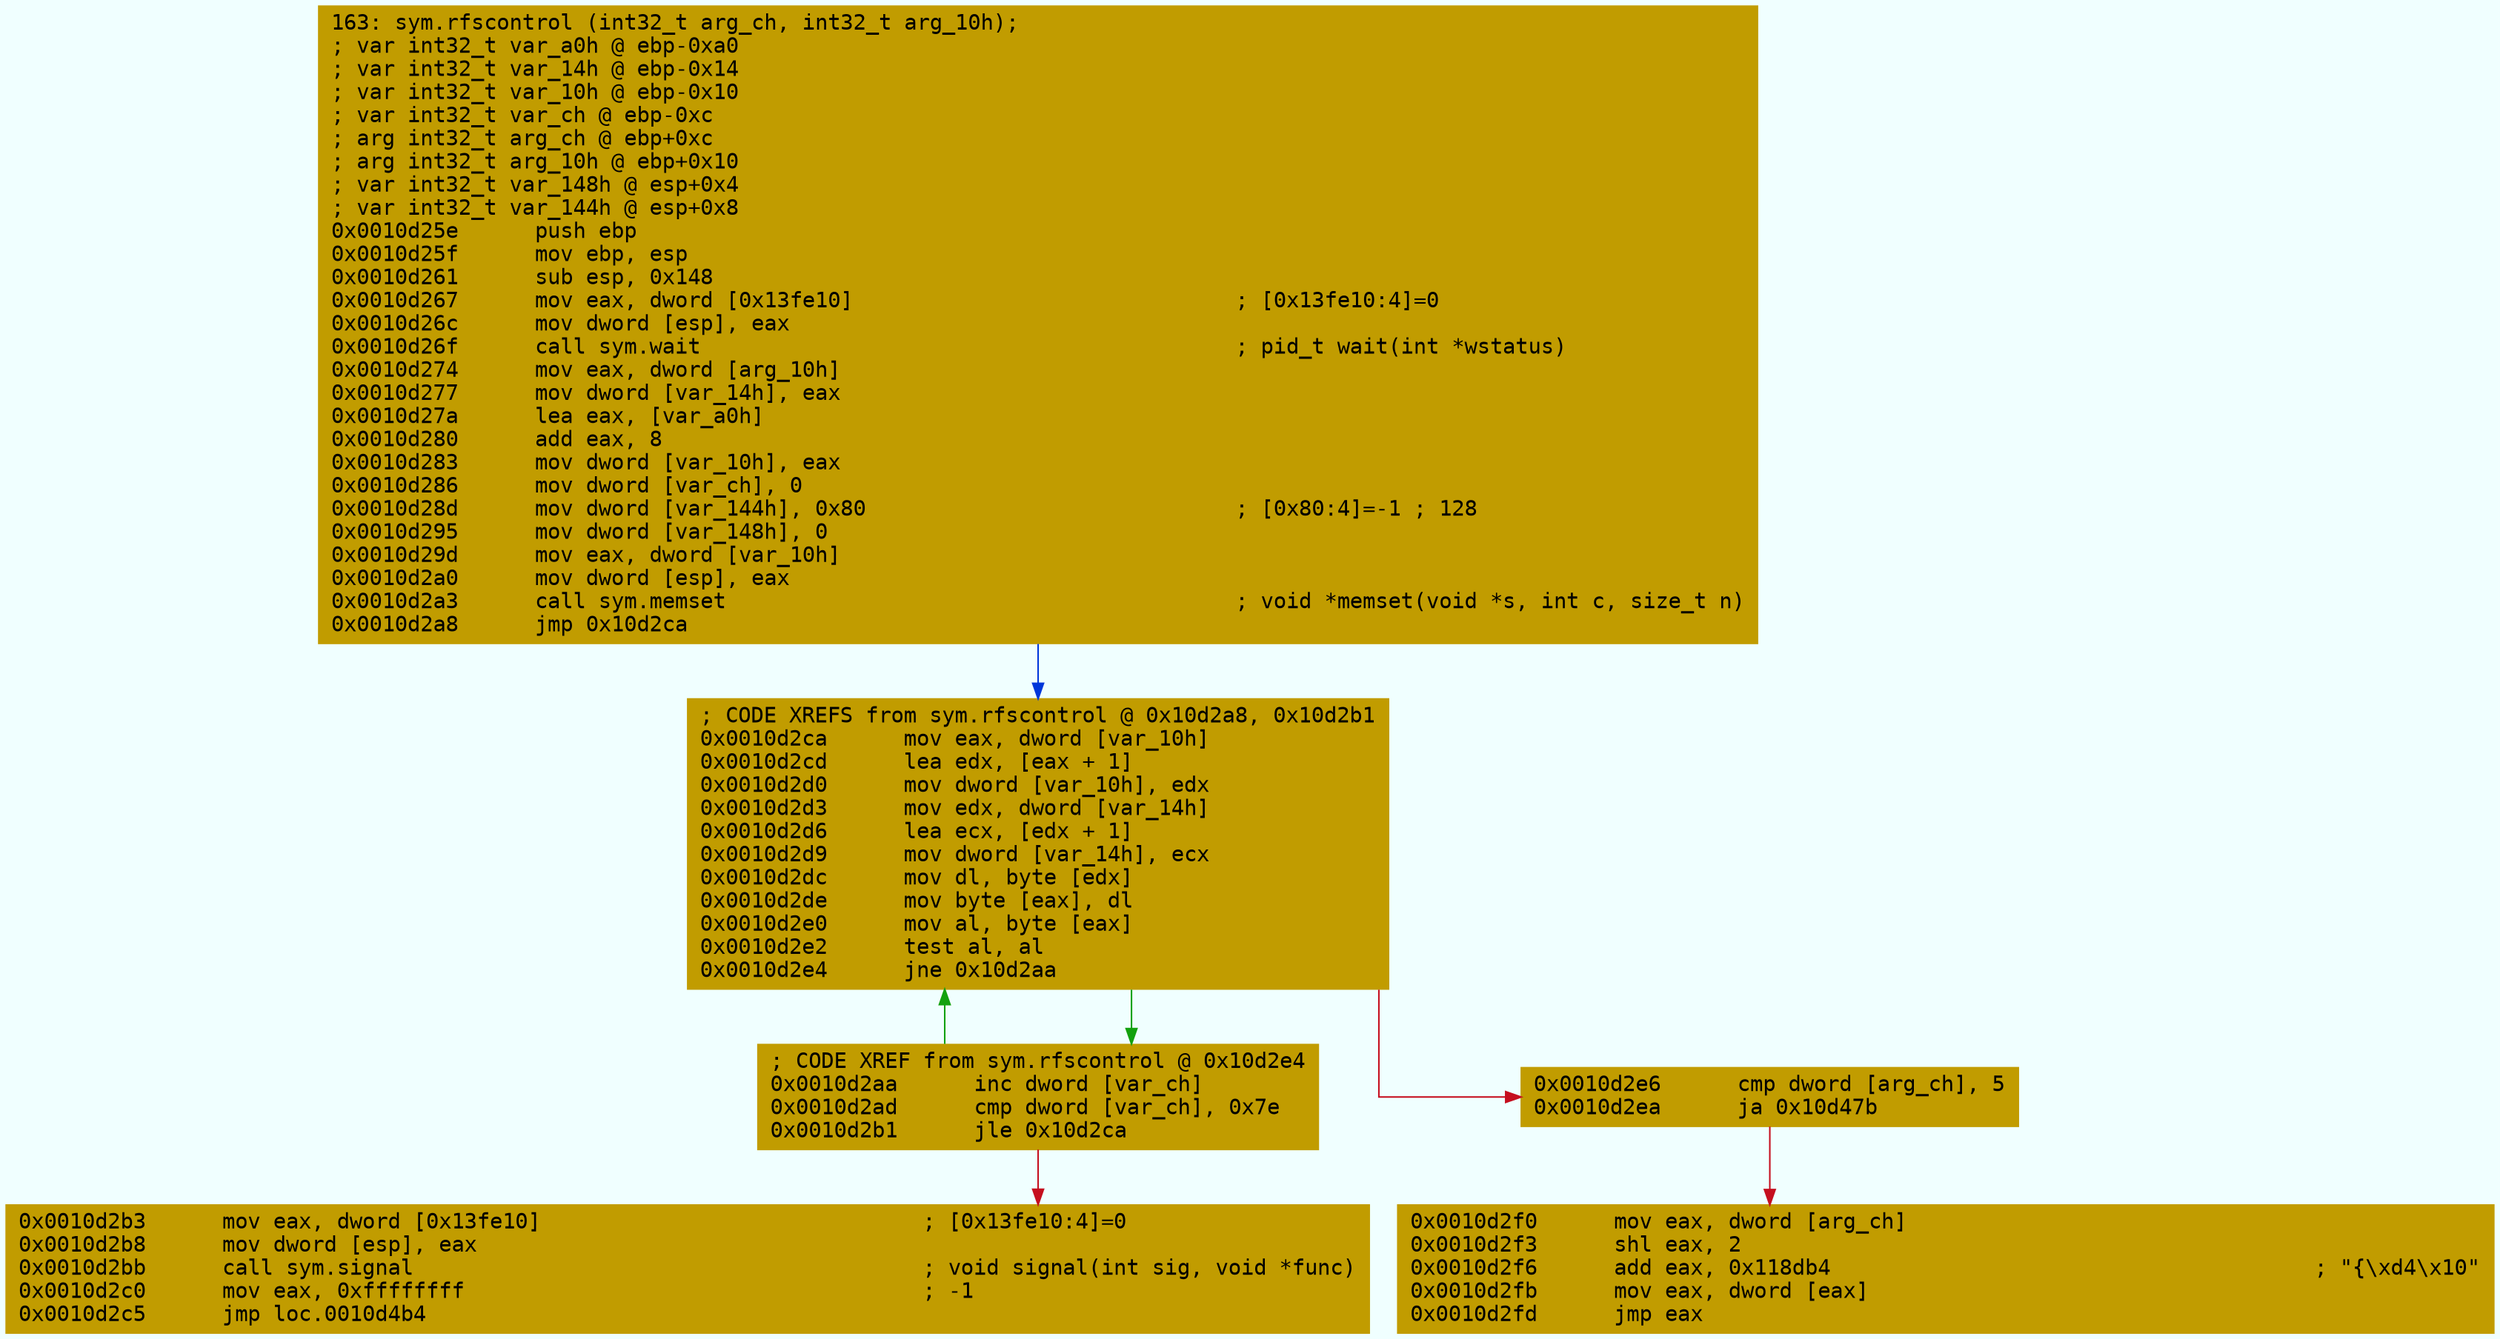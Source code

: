 digraph code {
	graph [bgcolor=azure fontsize=8 fontname="Courier" splines="ortho"];
	node [fillcolor=gray style=filled shape=box];
	edge [arrowhead="normal"];
	"0x0010d25e" [URL="sym.rfscontrol/0x0010d25e", fillcolor="#c19c00",color="#c19c00", fontname="Courier",label="163: sym.rfscontrol (int32_t arg_ch, int32_t arg_10h);\l; var int32_t var_a0h @ ebp-0xa0\l; var int32_t var_14h @ ebp-0x14\l; var int32_t var_10h @ ebp-0x10\l; var int32_t var_ch @ ebp-0xc\l; arg int32_t arg_ch @ ebp+0xc\l; arg int32_t arg_10h @ ebp+0x10\l; var int32_t var_148h @ esp+0x4\l; var int32_t var_144h @ esp+0x8\l0x0010d25e      push ebp\l0x0010d25f      mov ebp, esp\l0x0010d261      sub esp, 0x148\l0x0010d267      mov eax, dword [0x13fe10]                              ; [0x13fe10:4]=0\l0x0010d26c      mov dword [esp], eax\l0x0010d26f      call sym.wait                                          ; pid_t wait(int *wstatus)\l0x0010d274      mov eax, dword [arg_10h]\l0x0010d277      mov dword [var_14h], eax\l0x0010d27a      lea eax, [var_a0h]\l0x0010d280      add eax, 8\l0x0010d283      mov dword [var_10h], eax\l0x0010d286      mov dword [var_ch], 0\l0x0010d28d      mov dword [var_144h], 0x80                             ; [0x80:4]=-1 ; 128\l0x0010d295      mov dword [var_148h], 0\l0x0010d29d      mov eax, dword [var_10h]\l0x0010d2a0      mov dword [esp], eax\l0x0010d2a3      call sym.memset                                        ; void *memset(void *s, int c, size_t n)\l0x0010d2a8      jmp 0x10d2ca\l"]
	"0x0010d2aa" [URL="sym.rfscontrol/0x0010d2aa", fillcolor="#c19c00",color="#c19c00", fontname="Courier",label="; CODE XREF from sym.rfscontrol @ 0x10d2e4\l0x0010d2aa      inc dword [var_ch]\l0x0010d2ad      cmp dword [var_ch], 0x7e\l0x0010d2b1      jle 0x10d2ca\l"]
	"0x0010d2b3" [URL="sym.rfscontrol/0x0010d2b3", fillcolor="#c19c00",color="#c19c00", fontname="Courier",label="0x0010d2b3      mov eax, dword [0x13fe10]                              ; [0x13fe10:4]=0\l0x0010d2b8      mov dword [esp], eax\l0x0010d2bb      call sym.signal                                        ; void signal(int sig, void *func)\l0x0010d2c0      mov eax, 0xffffffff                                    ; -1\l0x0010d2c5      jmp loc.0010d4b4\l"]
	"0x0010d2ca" [URL="sym.rfscontrol/0x0010d2ca", fillcolor="#c19c00",color="#c19c00", fontname="Courier",label="; CODE XREFS from sym.rfscontrol @ 0x10d2a8, 0x10d2b1\l0x0010d2ca      mov eax, dword [var_10h]\l0x0010d2cd      lea edx, [eax + 1]\l0x0010d2d0      mov dword [var_10h], edx\l0x0010d2d3      mov edx, dword [var_14h]\l0x0010d2d6      lea ecx, [edx + 1]\l0x0010d2d9      mov dword [var_14h], ecx\l0x0010d2dc      mov dl, byte [edx]\l0x0010d2de      mov byte [eax], dl\l0x0010d2e0      mov al, byte [eax]\l0x0010d2e2      test al, al\l0x0010d2e4      jne 0x10d2aa\l"]
	"0x0010d2e6" [URL="sym.rfscontrol/0x0010d2e6", fillcolor="#c19c00",color="#c19c00", fontname="Courier",label="0x0010d2e6      cmp dword [arg_ch], 5\l0x0010d2ea      ja 0x10d47b\l"]
	"0x0010d2f0" [URL="sym.rfscontrol/0x0010d2f0", fillcolor="#c19c00",color="#c19c00", fontname="Courier",label="0x0010d2f0      mov eax, dword [arg_ch]\l0x0010d2f3      shl eax, 2\l0x0010d2f6      add eax, 0x118db4                                      ; \"{\\xd4\\x10\"\l0x0010d2fb      mov eax, dword [eax]\l0x0010d2fd      jmp eax\l"]
        "0x0010d25e" -> "0x0010d2ca" [color="#0037da"];
        "0x0010d2aa" -> "0x0010d2ca" [color="#13a10e"];
        "0x0010d2aa" -> "0x0010d2b3" [color="#c50f1f"];
        "0x0010d2ca" -> "0x0010d2aa" [color="#13a10e"];
        "0x0010d2ca" -> "0x0010d2e6" [color="#c50f1f"];
        "0x0010d2e6" -> "0x0010d2f0" [color="#c50f1f"];
}
